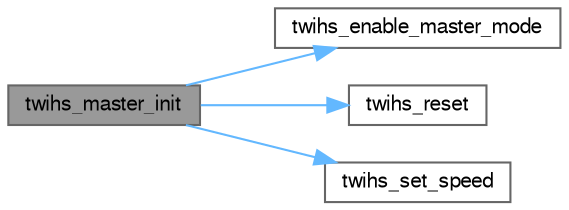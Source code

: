 digraph "twihs_master_init"
{
 // LATEX_PDF_SIZE
  bgcolor="transparent";
  edge [fontname=FreeSans,fontsize=10,labelfontname=FreeSans,labelfontsize=10];
  node [fontname=FreeSans,fontsize=10,shape=box,height=0.2,width=0.4];
  rankdir="LR";
  Node1 [label="twihs_master_init",height=0.2,width=0.4,color="gray40", fillcolor="grey60", style="filled", fontcolor="black",tooltip="Initialize TWIHS master mode."];
  Node1 -> Node2 [color="steelblue1",style="solid"];
  Node2 [label="twihs_enable_master_mode",height=0.2,width=0.4,color="grey40", fillcolor="white", style="filled",URL="$group__sam__drivers__twihs__group.html#ga0b1c553b7ba5ddf62aa4e8596d7b89d8",tooltip="Enable TWIHS master mode."];
  Node1 -> Node3 [color="steelblue1",style="solid"];
  Node3 [label="twihs_reset",height=0.2,width=0.4,color="grey40", fillcolor="white", style="filled",URL="$group__sam__drivers__twihs__group.html#ga2d338424d0b5e2114ba773223d29014a",tooltip="Reset TWIHS."];
  Node1 -> Node4 [color="steelblue1",style="solid"];
  Node4 [label="twihs_set_speed",height=0.2,width=0.4,color="grey40", fillcolor="white", style="filled",URL="$group__sam__drivers__twihs__group.html#gaf0c5041ddf15a0b1072c2002b44339f9",tooltip="Set the I2C bus speed in conjunction with the clock frequency."];
}
